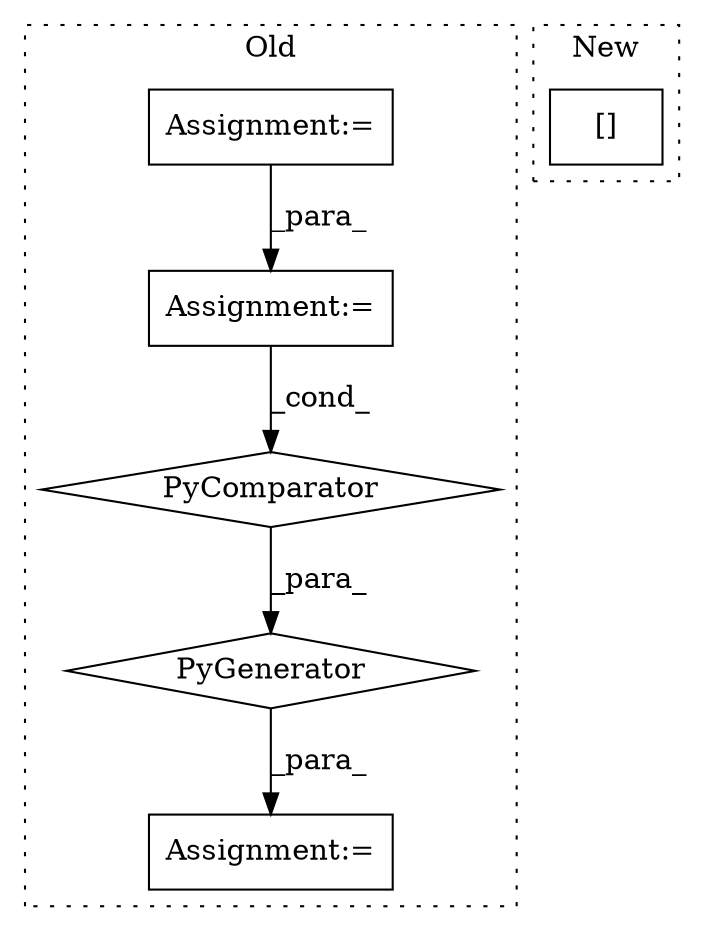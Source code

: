 digraph G {
subgraph cluster0 {
1 [label="PyGenerator" a="107" s="1885" l="186" shape="diamond"];
3 [label="Assignment:=" a="7" s="1801" l="1" shape="box"];
4 [label="PyComparator" a="113" s="2025" l="40" shape="diamond"];
5 [label="Assignment:=" a="7" s="1875" l="10" shape="box"];
6 [label="Assignment:=" a="7" s="1441" l="11" shape="box"];
label = "Old";
style="dotted";
}
subgraph cluster1 {
2 [label="[]" a="2" s="2286,2294" l="2,1" shape="box"];
label = "New";
style="dotted";
}
1 -> 5 [label="_para_"];
3 -> 4 [label="_cond_"];
4 -> 1 [label="_para_"];
6 -> 3 [label="_para_"];
}